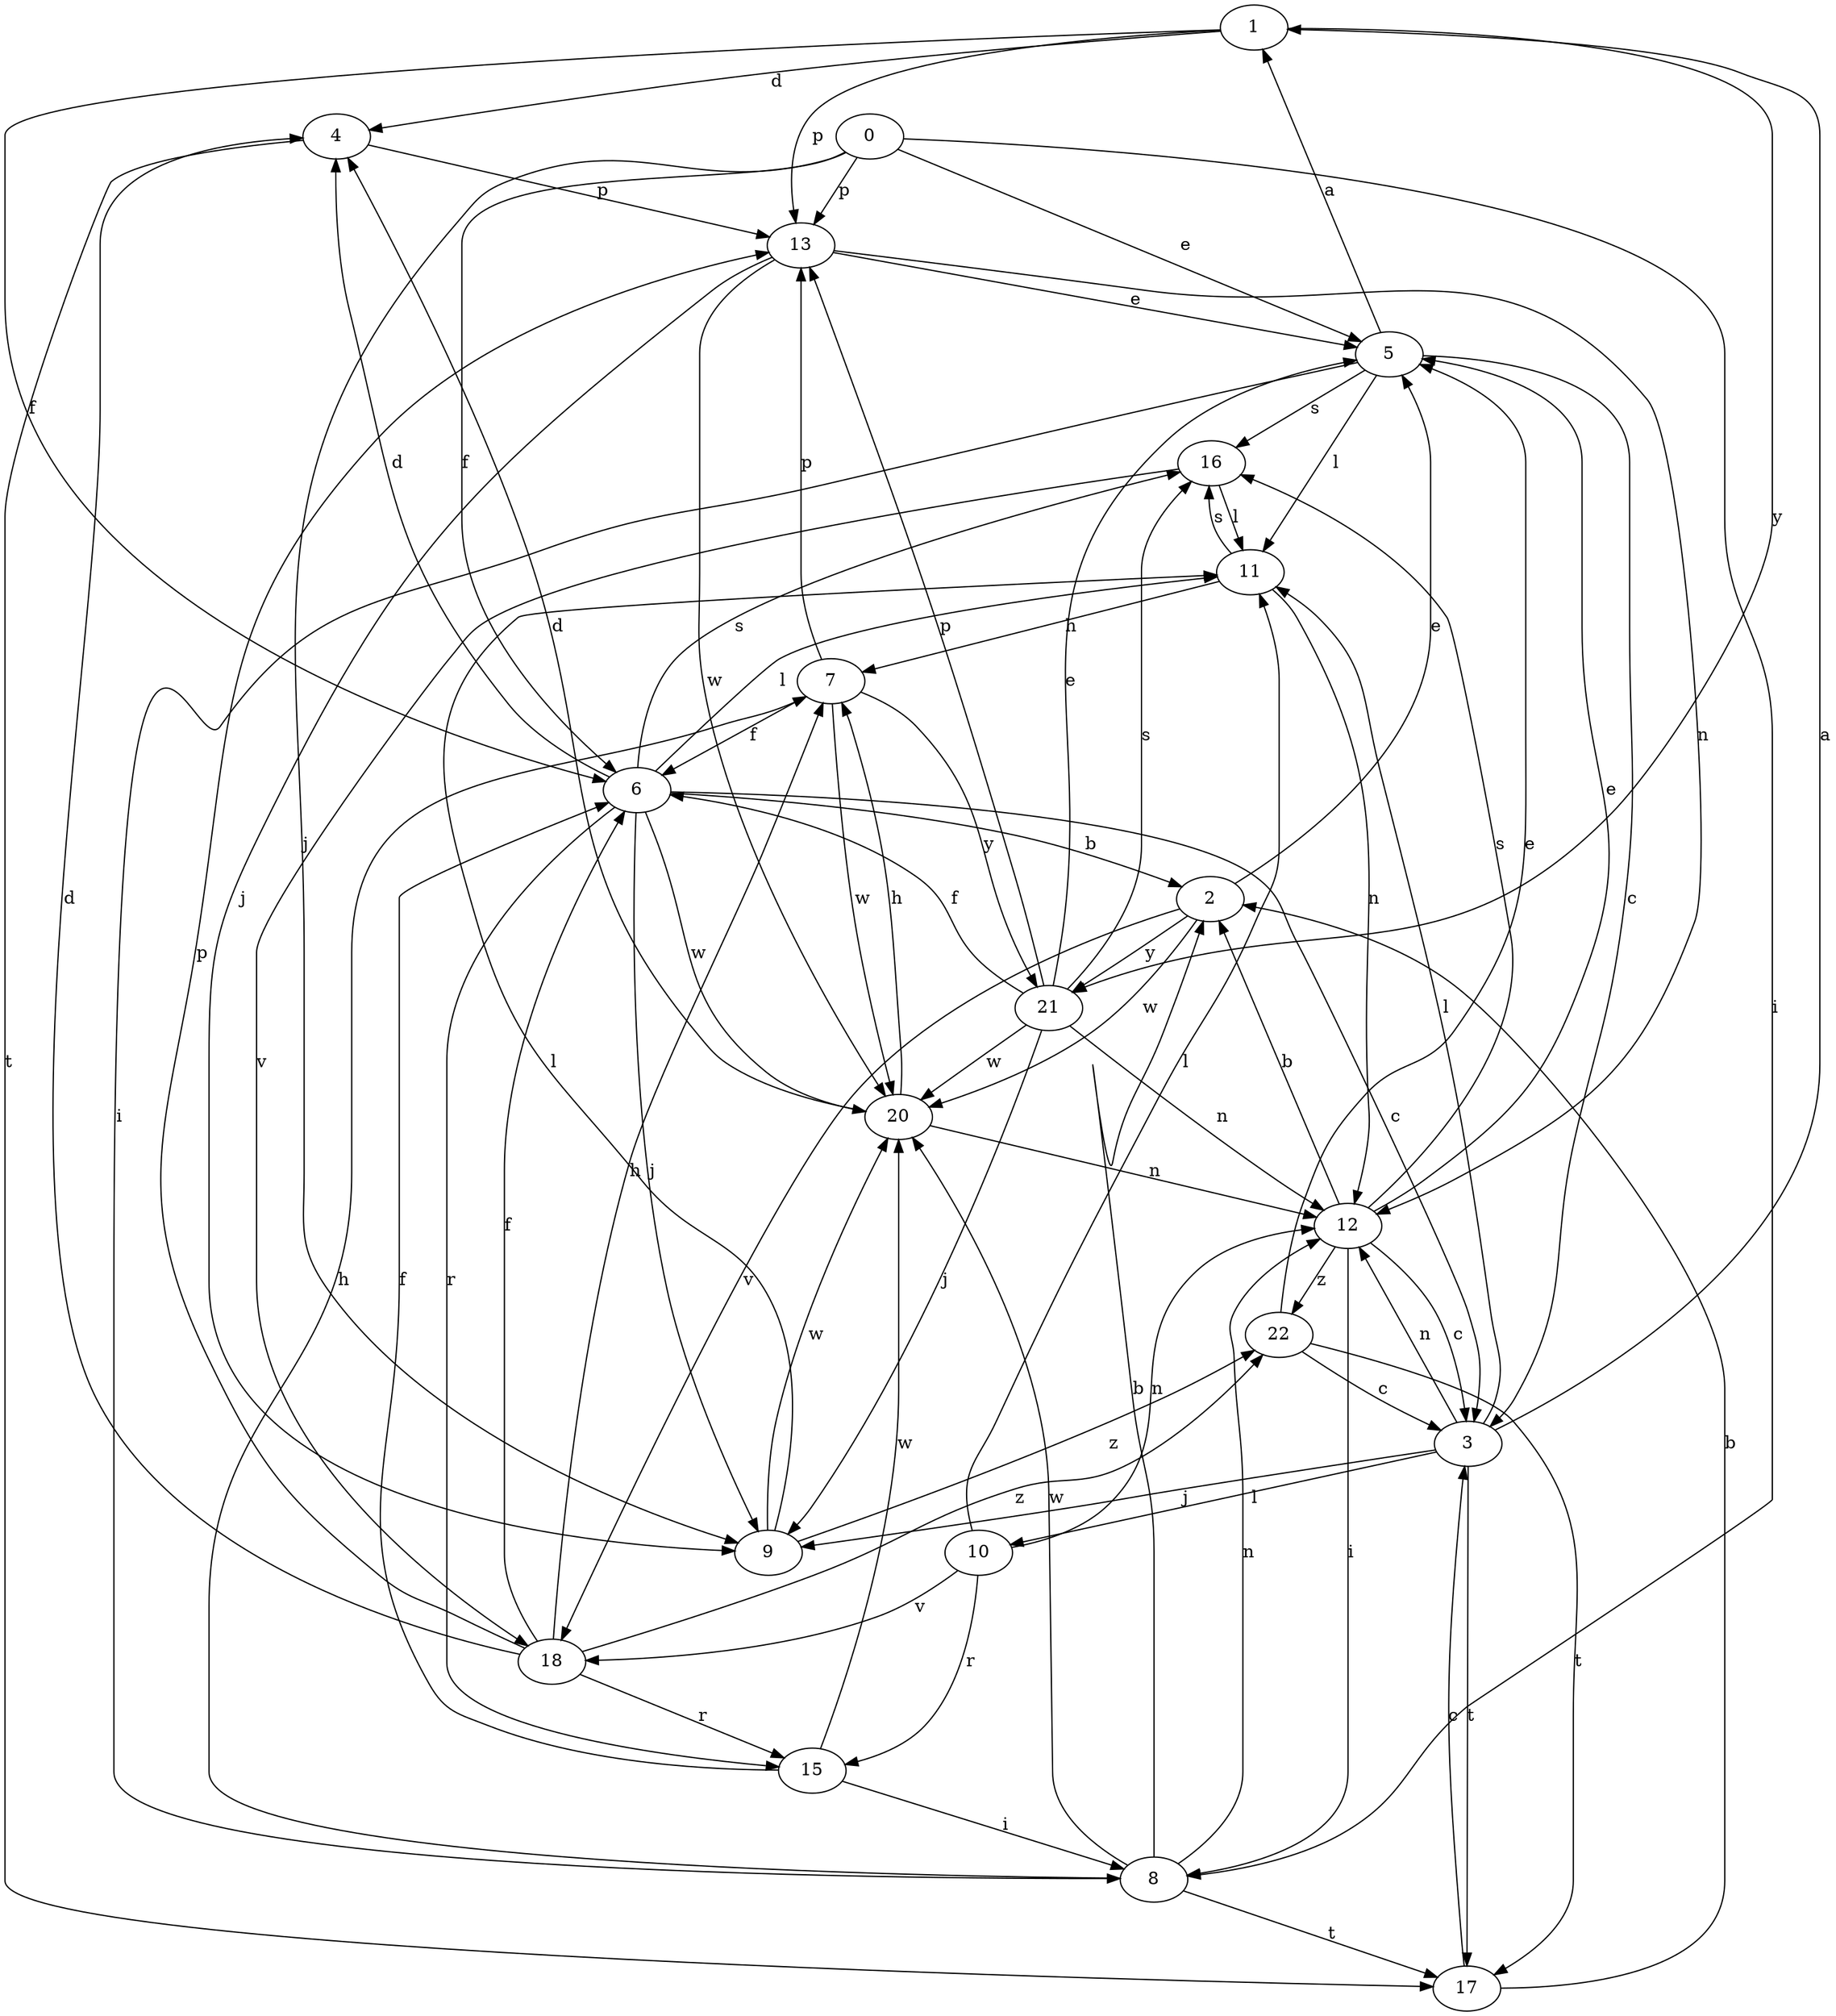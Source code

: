 strict digraph  {
1;
2;
3;
4;
5;
6;
7;
8;
9;
10;
11;
0;
12;
13;
15;
16;
17;
18;
20;
21;
22;
1 -> 4  [label=d];
1 -> 6  [label=f];
1 -> 13  [label=p];
1 -> 21  [label=y];
2 -> 5  [label=e];
2 -> 18  [label=v];
2 -> 20  [label=w];
2 -> 21  [label=y];
3 -> 1  [label=a];
3 -> 9  [label=j];
3 -> 10  [label=l];
3 -> 11  [label=l];
3 -> 12  [label=n];
3 -> 17  [label=t];
4 -> 13  [label=p];
4 -> 17  [label=t];
5 -> 1  [label=a];
5 -> 3  [label=c];
5 -> 8  [label=i];
5 -> 11  [label=l];
5 -> 16  [label=s];
6 -> 2  [label=b];
6 -> 3  [label=c];
6 -> 4  [label=d];
6 -> 9  [label=j];
6 -> 11  [label=l];
6 -> 15  [label=r];
6 -> 16  [label=s];
6 -> 20  [label=w];
7 -> 6  [label=f];
7 -> 13  [label=p];
7 -> 20  [label=w];
7 -> 21  [label=y];
8 -> 2  [label=b];
8 -> 7  [label=h];
8 -> 12  [label=n];
8 -> 17  [label=t];
8 -> 20  [label=w];
9 -> 11  [label=l];
9 -> 20  [label=w];
9 -> 22  [label=z];
10 -> 11  [label=l];
10 -> 12  [label=n];
10 -> 15  [label=r];
10 -> 18  [label=v];
11 -> 7  [label=h];
11 -> 12  [label=n];
11 -> 16  [label=s];
0 -> 5  [label=e];
0 -> 6  [label=f];
0 -> 8  [label=i];
0 -> 9  [label=j];
0 -> 13  [label=p];
12 -> 2  [label=b];
12 -> 3  [label=c];
12 -> 5  [label=e];
12 -> 8  [label=i];
12 -> 16  [label=s];
12 -> 22  [label=z];
13 -> 5  [label=e];
13 -> 9  [label=j];
13 -> 12  [label=n];
13 -> 20  [label=w];
15 -> 6  [label=f];
15 -> 8  [label=i];
15 -> 20  [label=w];
16 -> 11  [label=l];
16 -> 18  [label=v];
17 -> 2  [label=b];
17 -> 3  [label=c];
18 -> 4  [label=d];
18 -> 6  [label=f];
18 -> 7  [label=h];
18 -> 13  [label=p];
18 -> 15  [label=r];
18 -> 22  [label=z];
20 -> 4  [label=d];
20 -> 7  [label=h];
20 -> 12  [label=n];
21 -> 5  [label=e];
21 -> 6  [label=f];
21 -> 9  [label=j];
21 -> 12  [label=n];
21 -> 13  [label=p];
21 -> 16  [label=s];
21 -> 20  [label=w];
22 -> 3  [label=c];
22 -> 5  [label=e];
22 -> 17  [label=t];
}
